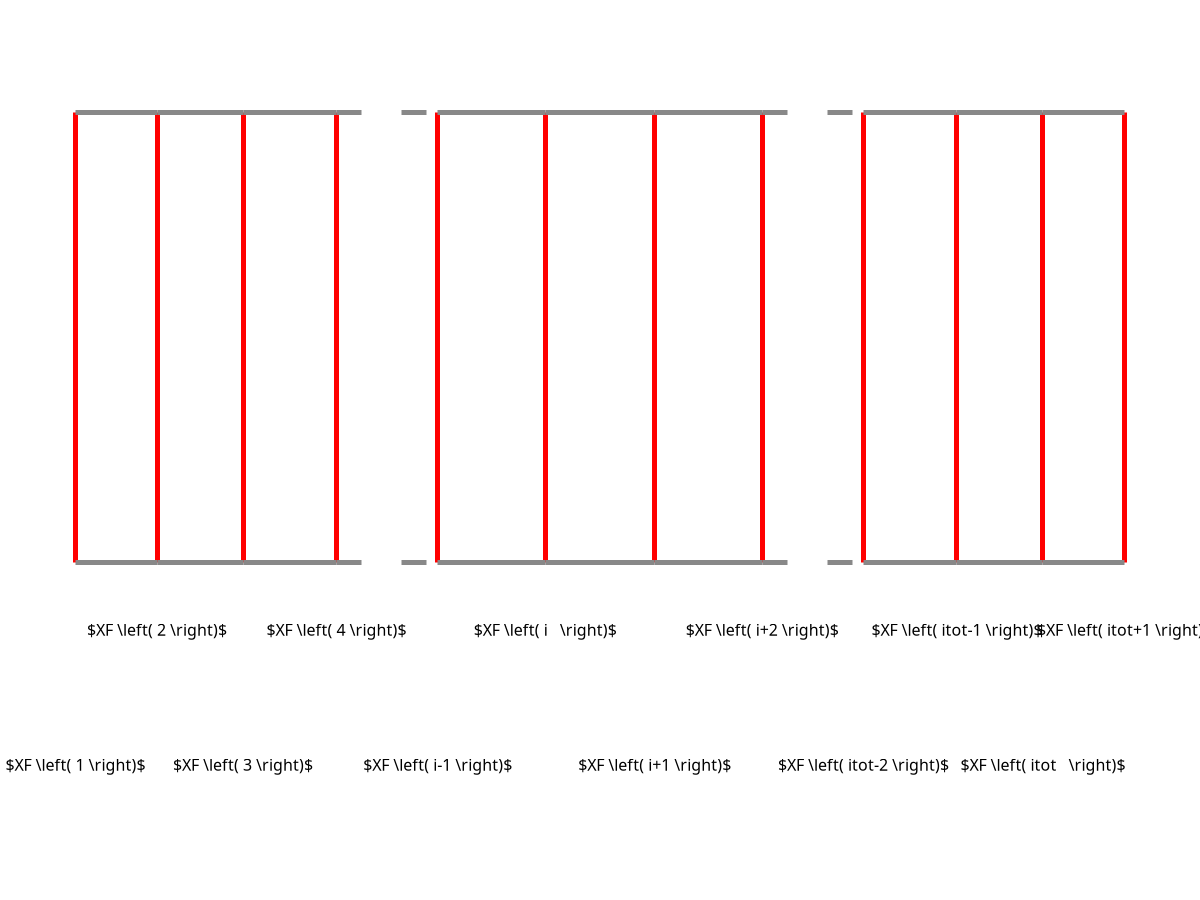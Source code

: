 ox = 0.5
oy = 0.75
lx = 7.
ly = 1.

numx = 11
str = 0.15
array xf[numx+1]
xf[1] = ox
do for [i=1:numx:1] {
  xf[i+1] = xf[i] + lx/numx*(1.-str*cos(2.*pi*(2*i-1)/(2*numx)))
}

reset
{
  set terminal epslatex standalone color size 8,2 font ',8'
  set output 'grid1.tex'
  unset border
  set lmargin 0.
  set rmargin 0.
  set bmargin 0.
  set tmargin 0.
  unset xlabel
  unset ylabel
  set xrange [0:8]
  set yrange [0:2]
  unset xtics
  unset ytics
  set format x ''
  set format y ''
  set style line 1 lc rgb '#888888' lw 5
  set style line 2 lc rgb '#888888' lw 5 dt 2
  set style line 3 lc rgb '#FF0000' lw 5
  set style arrow 1 nohead front ls 1
  set style arrow 2 nohead front ls 2
  set style arrow 3 nohead front ls 3
  array strings[numx+1] = [ \
    '$XF \left( 1 \right)$', \
    '$XF \left( 2 \right)$', \
    '$XF \left( 3 \right)$', \
    '$XF \left( 4 \right)$', \
    '$XF \left( i-1 \right)$', \
    '$XF \left( i   \right)$', \
    '$XF \left( i+1 \right)$', \
    '$XF \left( i+2 \right)$', \
    '$XF \left( itot-2 \right)$', \
    '$XF \left( itot-1 \right)$', \
    '$XF \left( itot   \right)$', \
    '$XF \left( itot+1 \right)$' \
  ]
  # vertical lines
  do for [i=1:numx+1:1] {
    set arrow from first xf[i], first oy to first xf[i], first oy+ly as 3
  }
  # horizontal lines
  do for [i=1:numx:1] {
    # horizontal line
    if(i == 4 || i == 8){
      set arrow from first xf[i], first oy    to first xf[i+1], first oy    as 2
      set arrow from first xf[i], first oy+ly to first xf[i+1], first oy+ly as 2
    }else{
      set arrow from first xf[i], first oy    to first xf[i+1], first oy    as 1
      set arrow from first xf[i], first oy+ly to first xf[i+1], first oy+ly as 1
    }
  }
  # labels
  do for [i=1:numx+1:1] {
    if(i % 2 == 0){
      set label strings[i] center at first xf[i], first oy-0.15
    }else{
      set label strings[i] center at first xf[i], first oy-0.45
    }
  }
  plot \
    NaN notitle
}

reset
{
  set terminal epslatex standalone color size 8,2 font ',8'
  set output 'grid2.tex'
  unset border
  set lmargin 0.
  set rmargin 0.
  set bmargin 0.
  set tmargin 0.
  unset xlabel
  unset ylabel
  set xrange [0:8]
  set yrange [0:2]
  unset xtics
  unset ytics
  set format x ''
  set format y ''
  set style line 1 lc rgb '#888888' lw 5
  set style line 2 lc rgb '#888888' lw 5 dt 2
  set style line 3 lc rgb '#FF0000' lw 5
  set style arrow 1 nohead front ls 1
  set style arrow 2 nohead front ls 2
  set style arrow 3 heads size first 0.1,10 filled front ls 3
  array strings[numx] = [ \
    '$DXF \left( 1 \right)$', \
    '$DXF \left( 2 \right)$', \
    '$DXF \left( 3 \right)$', \
    '', \
    '$DXF \left( i-1 \right)$', \
    '$DXF \left( i   \right)$', \
    '$DXF \left( i+1 \right)$', \
    '', \
    '$DXF \left( itot-2 \right)$', \
    '$DXF \left( itot-1 \right)$', \
    '$DXF \left( itot   \right)$' \
  ]
  # vertical lines
  do for [i=1:numx+1:1] {
    set arrow from first xf[i], first oy to first xf[i], first oy+ly as 1
  }
  # horizontal lines
  do for [i=1:numx:1] {
    # horizontal line
    if(i == 4 || i == 8){
      set arrow from first xf[i], first oy    to first xf[i+1], first oy    as 2
      set arrow from first xf[i], first oy+ly to first xf[i+1], first oy+ly as 2
    }else{
      set arrow from first xf[i], first oy    to first xf[i+1], first oy    as 1
      set arrow from first xf[i], first oy+ly to first xf[i+1], first oy+ly as 1
    }
  }
  # labels
  do for [i=1:numx:1] {
    if(i % 2 == 0){
      set label strings[i] center at first 0.5*(xf[i]+xf[i+1]), first oy-0.15
    }else{
      set label strings[i] center at first 0.5*(xf[i]+xf[i+1]), first oy-0.45
    }
    if(i != 4 && i != 8){
      set arrow from first xf[i], first oy+0.5*ly to first xf[i+1], first oy+0.5*ly as 3
    }
  }
  plot \
    NaN notitle
}

reset
{
  set terminal epslatex standalone color size 8,2 font ',8'
  set output 'grid3.tex'
  unset border
  set lmargin 0.
  set rmargin 0.
  set bmargin 0.
  set tmargin 0.
  unset xlabel
  unset ylabel
  set xrange [0:8]
  set yrange [0:2]
  unset xtics
  unset ytics
  set format x ''
  set format y ''
  set style line 1 lc rgb '#888888' lw 5
  set style line 2 lc rgb '#888888' lw 5 dt 2
  set style line 3 lc rgb '#FF0000' lw 5
  set style arrow 1 nohead front ls 1
  set style arrow 2 nohead front ls 2
  set style arrow 3 nohead front ls 3
  array strings[numx] = [ \
    '$XC \left( 1 \right)$', \
    '$XC \left( 2 \right)$', \
    '$XC \left( 3 \right)$', \
    '', \
    '$XC \left( i-1 \right)$', \
    '$XC \left( i   \right)$', \
    '$XC \left( i+1 \right)$', \
    '', \
    '$XC \left( itot-2 \right)$', \
    '$XC \left( itot-1 \right)$', \
    '$XC \left( itot   \right)$' \
  ]
  # vertical lines
  do for [i=1:numx+1:1] {
    set arrow from first xf[i], first oy to first xf[i], first oy+ly as 1
  }
  # horizontal lines
  do for [i=1:numx:1] {
    # horizontal line
    if(i == 4 || i == 8){
      set arrow from first xf[i], first oy    to first xf[i+1], first oy    as 2
      set arrow from first xf[i], first oy+ly to first xf[i+1], first oy+ly as 2
    }else{
      set arrow from first xf[i], first oy    to first xf[i+1], first oy    as 1
      set arrow from first xf[i], first oy+ly to first xf[i+1], first oy+ly as 1
    }
  }
  # labels and dots
  set label '$XC \left( 0 \right)$' center at first xf[1], first oy-0.15
  set object circle center first xf[1], first oy+0.5*ly size first 1./32. fs solid 1.0 fc rgb '#FF0000' lw 3
  do for [i=1:numx:1] {
    if(i % 2 == 0){
      set label strings[i] center at first 0.5*(xf[i]+xf[i+1]), first oy-0.15
    }else{
      set label strings[i] center at first 0.5*(xf[i]+xf[i+1]), first oy-0.45
    }
    if(i != 4 && i != 8){
      set object circle center first 0.5*(xf[i]+xf[i+1]), first oy+0.5*ly size first 1./32. fs solid 1.0 fc rgb '#FF0000' lw 3
    }
  }
  set label '$XC \left( itot+1 \right)$' center at first xf[numx+1], first oy-0.15
  set object circle center first xf[numx+1], first oy+0.5*ly size first 1./32. fs solid 1.0 fc rgb '#FF0000' lw 3
  plot \
    NaN notitle
}

reset
{
  set terminal epslatex standalone color size 8,2 font ',8'
  set output 'grid4.tex'
  unset border
  set lmargin 0.
  set rmargin 0.
  set bmargin 0.
  set tmargin 0.
  unset xlabel
  unset ylabel
  set xrange [0:8]
  set yrange [0:2]
  unset xtics
  unset ytics
  set format x ''
  set format y ''
  set style line 1 lc rgb '#888888' lw 5
  set style line 2 lc rgb '#888888' lw 5 dt 2
  set style line 3 lc rgb '#FF0000' lw 5
  set style arrow 1 nohead front ls 1
  set style arrow 2 nohead front ls 2
  set style arrow 3 heads size first 0.1,10 filled front ls 3
  array strings = [ \
    '$DXC \left( 1 \right)$', \
    '$DXC \left( 2 \right)$', \
    '$DXC \left( 3 \right)$', \
    '', \
    '', \
    '$DXC \left( i   \right)$', \
    '$DXC \left( i+1 \right)$', \
    '', \
    '', \
    '$DXC \left( itot-1 \right)$', \
    '$DXC \left( itot   \right)$', \
    '$DXC \left( itot+1 \right)$' \
  ]
  # vertical lines
  do for [i=1:numx+1:1] {
    set arrow from first xf[i], first oy to first xf[i], first oy+ly as 1
  }
  # horizontal lines
  do for [i=1:numx:1] {
    # horizontal line
    if(i == 4 || i == 8){
      set arrow from first xf[i], first oy    to first xf[i+1], first oy    as 2
      set arrow from first xf[i], first oy+ly to first xf[i+1], first oy+ly as 2
    }else{
      set arrow from first xf[i], first oy    to first xf[i+1], first oy    as 1
      set arrow from first xf[i], first oy+ly to first xf[i+1], first oy+ly as 1
    }
  }
  # labels
  do for [i=1:numx+1:1] {
    if(i % 2 == 0){
      set label strings[i] center at first xf[i], first oy-0.15
    }else{
      set label strings[i] center at first xf[i], first oy-0.45
    }
  }
  set object circle center first xf[1], first oy+0.5*ly size first 1./32. fs solid 1.0 fc rgb '#000000' lw 3
  do for [i=1:numx:1] {
    if(i != 4 && i != 8){
      set object circle center first 0.5*(xf[i]+xf[i+1]), first oy+0.5*ly size first 1./32. fs solid 1.0 fc rgb '#000000' lw 3
    }
  }
  set object circle center first xf[numx+1], first oy+0.5*ly size first 1./32. fs solid 1.0 fc rgb '#000000' lw 3
  # red arrows
  set arrow from first xf[1], oy+0.5*ly to first 0.5*(xf[1]+xf[2]), oy+0.5*ly as 3
  do for [i=1:numx-1:1] {
    if(i != 3 && i != 4 && i != 7 && i != 8){
      set arrow from first 0.5*(xf[i]+xf[i+1]), oy+0.5*ly to first 0.5*(xf[i+1]+xf[i+2]), oy+0.5*ly as 3
    }
  }
  set arrow from first 0.5*(xf[numx]+xf[numx+1]), oy+0.5*ly to first xf[numx+1], oy+0.5*ly as 3
  plot \
    NaN notitle
}


